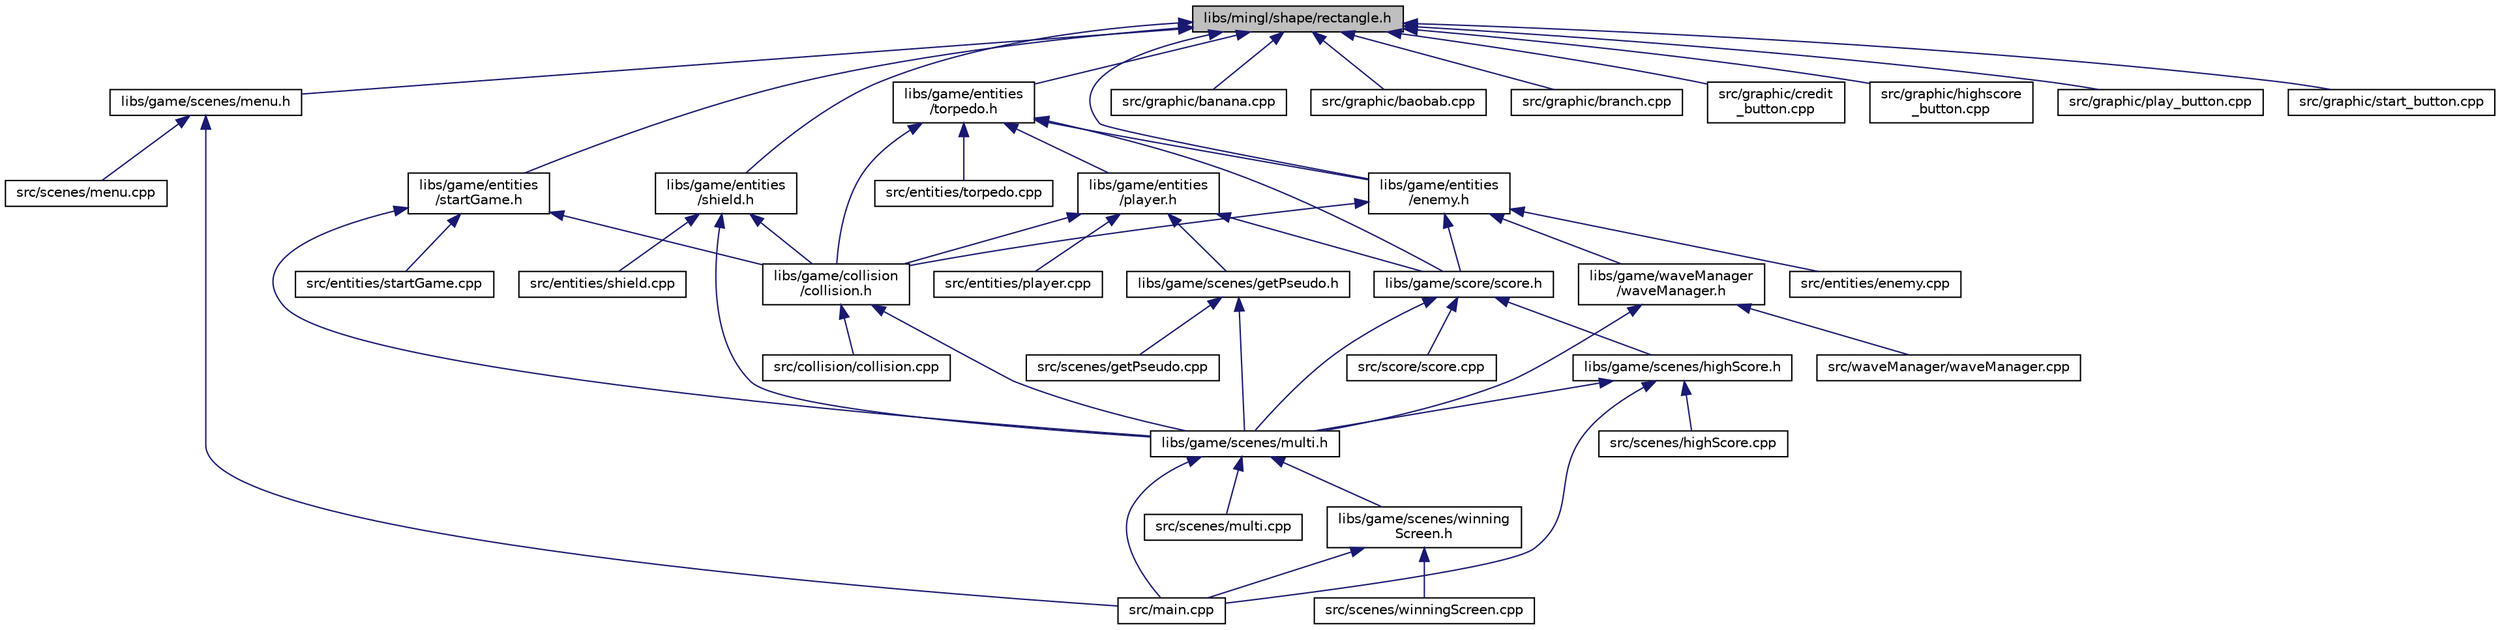 digraph "libs/mingl/shape/rectangle.h"
{
 // LATEX_PDF_SIZE
  edge [fontname="Helvetica",fontsize="10",labelfontname="Helvetica",labelfontsize="10"];
  node [fontname="Helvetica",fontsize="10",shape=record];
  Node1 [label="libs/mingl/shape/rectangle.h",height=0.2,width=0.4,color="black", fillcolor="grey75", style="filled", fontcolor="black",tooltip="Représente un rectangle."];
  Node1 -> Node2 [dir="back",color="midnightblue",fontsize="10",style="solid"];
  Node2 [label="libs/game/entities\l/enemy.h",height=0.2,width=0.4,color="black", fillcolor="white", style="filled",URL="$enemy_8h.html",tooltip="Permet de gérer les enemies."];
  Node2 -> Node3 [dir="back",color="midnightblue",fontsize="10",style="solid"];
  Node3 [label="libs/game/collision\l/collision.h",height=0.2,width=0.4,color="black", fillcolor="white", style="filled",URL="$collision_8h.html",tooltip="Permet de gérer les collisions."];
  Node3 -> Node4 [dir="back",color="midnightblue",fontsize="10",style="solid"];
  Node4 [label="libs/game/scenes/multi.h",height=0.2,width=0.4,color="black", fillcolor="white", style="filled",URL="$multi_8h.html",tooltip="Gestion du mode de jeu multi."];
  Node4 -> Node5 [dir="back",color="midnightblue",fontsize="10",style="solid"];
  Node5 [label="libs/game/scenes/winning\lScreen.h",height=0.2,width=0.4,color="black", fillcolor="white", style="filled",URL="$winning_screen_8h.html",tooltip="Scene de victoire/defaite."];
  Node5 -> Node6 [dir="back",color="midnightblue",fontsize="10",style="solid"];
  Node6 [label="src/main.cpp",height=0.2,width=0.4,color="black", fillcolor="white", style="filled",URL="$main_8cpp.html",tooltip=" "];
  Node5 -> Node7 [dir="back",color="midnightblue",fontsize="10",style="solid"];
  Node7 [label="src/scenes/winningScreen.cpp",height=0.2,width=0.4,color="black", fillcolor="white", style="filled",URL="$winning_screen_8cpp.html",tooltip=" "];
  Node4 -> Node6 [dir="back",color="midnightblue",fontsize="10",style="solid"];
  Node4 -> Node8 [dir="back",color="midnightblue",fontsize="10",style="solid"];
  Node8 [label="src/scenes/multi.cpp",height=0.2,width=0.4,color="black", fillcolor="white", style="filled",URL="$multi_8cpp.html",tooltip=" "];
  Node3 -> Node9 [dir="back",color="midnightblue",fontsize="10",style="solid"];
  Node9 [label="src/collision/collision.cpp",height=0.2,width=0.4,color="black", fillcolor="white", style="filled",URL="$collision_8cpp.html",tooltip=" "];
  Node2 -> Node10 [dir="back",color="midnightblue",fontsize="10",style="solid"];
  Node10 [label="libs/game/score/score.h",height=0.2,width=0.4,color="black", fillcolor="white", style="filled",URL="$score_8h.html",tooltip="gestion du score des joueurs"];
  Node10 -> Node11 [dir="back",color="midnightblue",fontsize="10",style="solid"];
  Node11 [label="libs/game/scenes/highScore.h",height=0.2,width=0.4,color="black", fillcolor="white", style="filled",URL="$high_score_8h.html",tooltip="Scène du high score."];
  Node11 -> Node4 [dir="back",color="midnightblue",fontsize="10",style="solid"];
  Node11 -> Node6 [dir="back",color="midnightblue",fontsize="10",style="solid"];
  Node11 -> Node12 [dir="back",color="midnightblue",fontsize="10",style="solid"];
  Node12 [label="src/scenes/highScore.cpp",height=0.2,width=0.4,color="black", fillcolor="white", style="filled",URL="$high_score_8cpp.html",tooltip=" "];
  Node10 -> Node4 [dir="back",color="midnightblue",fontsize="10",style="solid"];
  Node10 -> Node13 [dir="back",color="midnightblue",fontsize="10",style="solid"];
  Node13 [label="src/score/score.cpp",height=0.2,width=0.4,color="black", fillcolor="white", style="filled",URL="$score_8cpp.html",tooltip=" "];
  Node2 -> Node14 [dir="back",color="midnightblue",fontsize="10",style="solid"];
  Node14 [label="libs/game/waveManager\l/waveManager.h",height=0.2,width=0.4,color="black", fillcolor="white", style="filled",URL="$wave_manager_8h.html",tooltip="Gestion des vagues."];
  Node14 -> Node4 [dir="back",color="midnightblue",fontsize="10",style="solid"];
  Node14 -> Node15 [dir="back",color="midnightblue",fontsize="10",style="solid"];
  Node15 [label="src/waveManager/waveManager.cpp",height=0.2,width=0.4,color="black", fillcolor="white", style="filled",URL="$wave_manager_8cpp.html",tooltip=" "];
  Node2 -> Node16 [dir="back",color="midnightblue",fontsize="10",style="solid"];
  Node16 [label="src/entities/enemy.cpp",height=0.2,width=0.4,color="black", fillcolor="white", style="filled",URL="$enemy_8cpp.html",tooltip=" "];
  Node1 -> Node17 [dir="back",color="midnightblue",fontsize="10",style="solid"];
  Node17 [label="libs/game/entities\l/shield.h",height=0.2,width=0.4,color="black", fillcolor="white", style="filled",URL="$shield_8h.html",tooltip="Permet de gérer les boucliers."];
  Node17 -> Node3 [dir="back",color="midnightblue",fontsize="10",style="solid"];
  Node17 -> Node4 [dir="back",color="midnightblue",fontsize="10",style="solid"];
  Node17 -> Node18 [dir="back",color="midnightblue",fontsize="10",style="solid"];
  Node18 [label="src/entities/shield.cpp",height=0.2,width=0.4,color="black", fillcolor="white", style="filled",URL="$shield_8cpp.html",tooltip=" "];
  Node1 -> Node19 [dir="back",color="midnightblue",fontsize="10",style="solid"];
  Node19 [label="libs/game/entities\l/startGame.h",height=0.2,width=0.4,color="black", fillcolor="white", style="filled",URL="$start_game_8h.html",tooltip="Permet de gérer le départ d'une partie."];
  Node19 -> Node3 [dir="back",color="midnightblue",fontsize="10",style="solid"];
  Node19 -> Node4 [dir="back",color="midnightblue",fontsize="10",style="solid"];
  Node19 -> Node20 [dir="back",color="midnightblue",fontsize="10",style="solid"];
  Node20 [label="src/entities/startGame.cpp",height=0.2,width=0.4,color="black", fillcolor="white", style="filled",URL="$start_game_8cpp.html",tooltip=" "];
  Node1 -> Node21 [dir="back",color="midnightblue",fontsize="10",style="solid"];
  Node21 [label="libs/game/entities\l/torpedo.h",height=0.2,width=0.4,color="black", fillcolor="white", style="filled",URL="$torpedo_8h.html",tooltip=" "];
  Node21 -> Node3 [dir="back",color="midnightblue",fontsize="10",style="solid"];
  Node21 -> Node2 [dir="back",color="midnightblue",fontsize="10",style="solid"];
  Node21 -> Node22 [dir="back",color="midnightblue",fontsize="10",style="solid"];
  Node22 [label="libs/game/entities\l/player.h",height=0.2,width=0.4,color="black", fillcolor="white", style="filled",URL="$player_8h.html",tooltip="Permet de gérer les joueurs."];
  Node22 -> Node3 [dir="back",color="midnightblue",fontsize="10",style="solid"];
  Node22 -> Node23 [dir="back",color="midnightblue",fontsize="10",style="solid"];
  Node23 [label="libs/game/scenes/getPseudo.h",height=0.2,width=0.4,color="black", fillcolor="white", style="filled",URL="$get_pseudo_8h.html",tooltip="Scene du choix des pseudos."];
  Node23 -> Node4 [dir="back",color="midnightblue",fontsize="10",style="solid"];
  Node23 -> Node24 [dir="back",color="midnightblue",fontsize="10",style="solid"];
  Node24 [label="src/scenes/getPseudo.cpp",height=0.2,width=0.4,color="black", fillcolor="white", style="filled",URL="$get_pseudo_8cpp.html",tooltip=" "];
  Node22 -> Node10 [dir="back",color="midnightblue",fontsize="10",style="solid"];
  Node22 -> Node25 [dir="back",color="midnightblue",fontsize="10",style="solid"];
  Node25 [label="src/entities/player.cpp",height=0.2,width=0.4,color="black", fillcolor="white", style="filled",URL="$player_8cpp.html",tooltip=" "];
  Node21 -> Node10 [dir="back",color="midnightblue",fontsize="10",style="solid"];
  Node21 -> Node26 [dir="back",color="midnightblue",fontsize="10",style="solid"];
  Node26 [label="src/entities/torpedo.cpp",height=0.2,width=0.4,color="black", fillcolor="white", style="filled",URL="$torpedo_8cpp.html",tooltip=" "];
  Node1 -> Node27 [dir="back",color="midnightblue",fontsize="10",style="solid"];
  Node27 [label="libs/game/scenes/menu.h",height=0.2,width=0.4,color="black", fillcolor="white", style="filled",URL="$menu_8h.html",tooltip="Scène du menu."];
  Node27 -> Node6 [dir="back",color="midnightblue",fontsize="10",style="solid"];
  Node27 -> Node28 [dir="back",color="midnightblue",fontsize="10",style="solid"];
  Node28 [label="src/scenes/menu.cpp",height=0.2,width=0.4,color="black", fillcolor="white", style="filled",URL="$menu_8cpp.html",tooltip=" "];
  Node1 -> Node29 [dir="back",color="midnightblue",fontsize="10",style="solid"];
  Node29 [label="src/graphic/banana.cpp",height=0.2,width=0.4,color="black", fillcolor="white", style="filled",URL="$banana_8cpp.html",tooltip="Représente une banane."];
  Node1 -> Node30 [dir="back",color="midnightblue",fontsize="10",style="solid"];
  Node30 [label="src/graphic/baobab.cpp",height=0.2,width=0.4,color="black", fillcolor="white", style="filled",URL="$baobab_8cpp.html",tooltip="Représente un baobab."];
  Node1 -> Node31 [dir="back",color="midnightblue",fontsize="10",style="solid"];
  Node31 [label="src/graphic/branch.cpp",height=0.2,width=0.4,color="black", fillcolor="white", style="filled",URL="$branch_8cpp.html",tooltip="Représente une branche."];
  Node1 -> Node32 [dir="back",color="midnightblue",fontsize="10",style="solid"];
  Node32 [label="src/graphic/credit\l_button.cpp",height=0.2,width=0.4,color="black", fillcolor="white", style="filled",URL="$credit__button_8cpp.html",tooltip="Représente un bouton de crédit."];
  Node1 -> Node33 [dir="back",color="midnightblue",fontsize="10",style="solid"];
  Node33 [label="src/graphic/highscore\l_button.cpp",height=0.2,width=0.4,color="black", fillcolor="white", style="filled",URL="$highscore__button_8cpp.html",tooltip="Représente un bouton de high score."];
  Node1 -> Node34 [dir="back",color="midnightblue",fontsize="10",style="solid"];
  Node34 [label="src/graphic/play_button.cpp",height=0.2,width=0.4,color="black", fillcolor="white", style="filled",URL="$play__button_8cpp.html",tooltip="Représente un bouton de jeu."];
  Node1 -> Node35 [dir="back",color="midnightblue",fontsize="10",style="solid"];
  Node35 [label="src/graphic/start_button.cpp",height=0.2,width=0.4,color="black", fillcolor="white", style="filled",URL="$start__button_8cpp.html",tooltip="Représente un bouton de début de jeu."];
}
